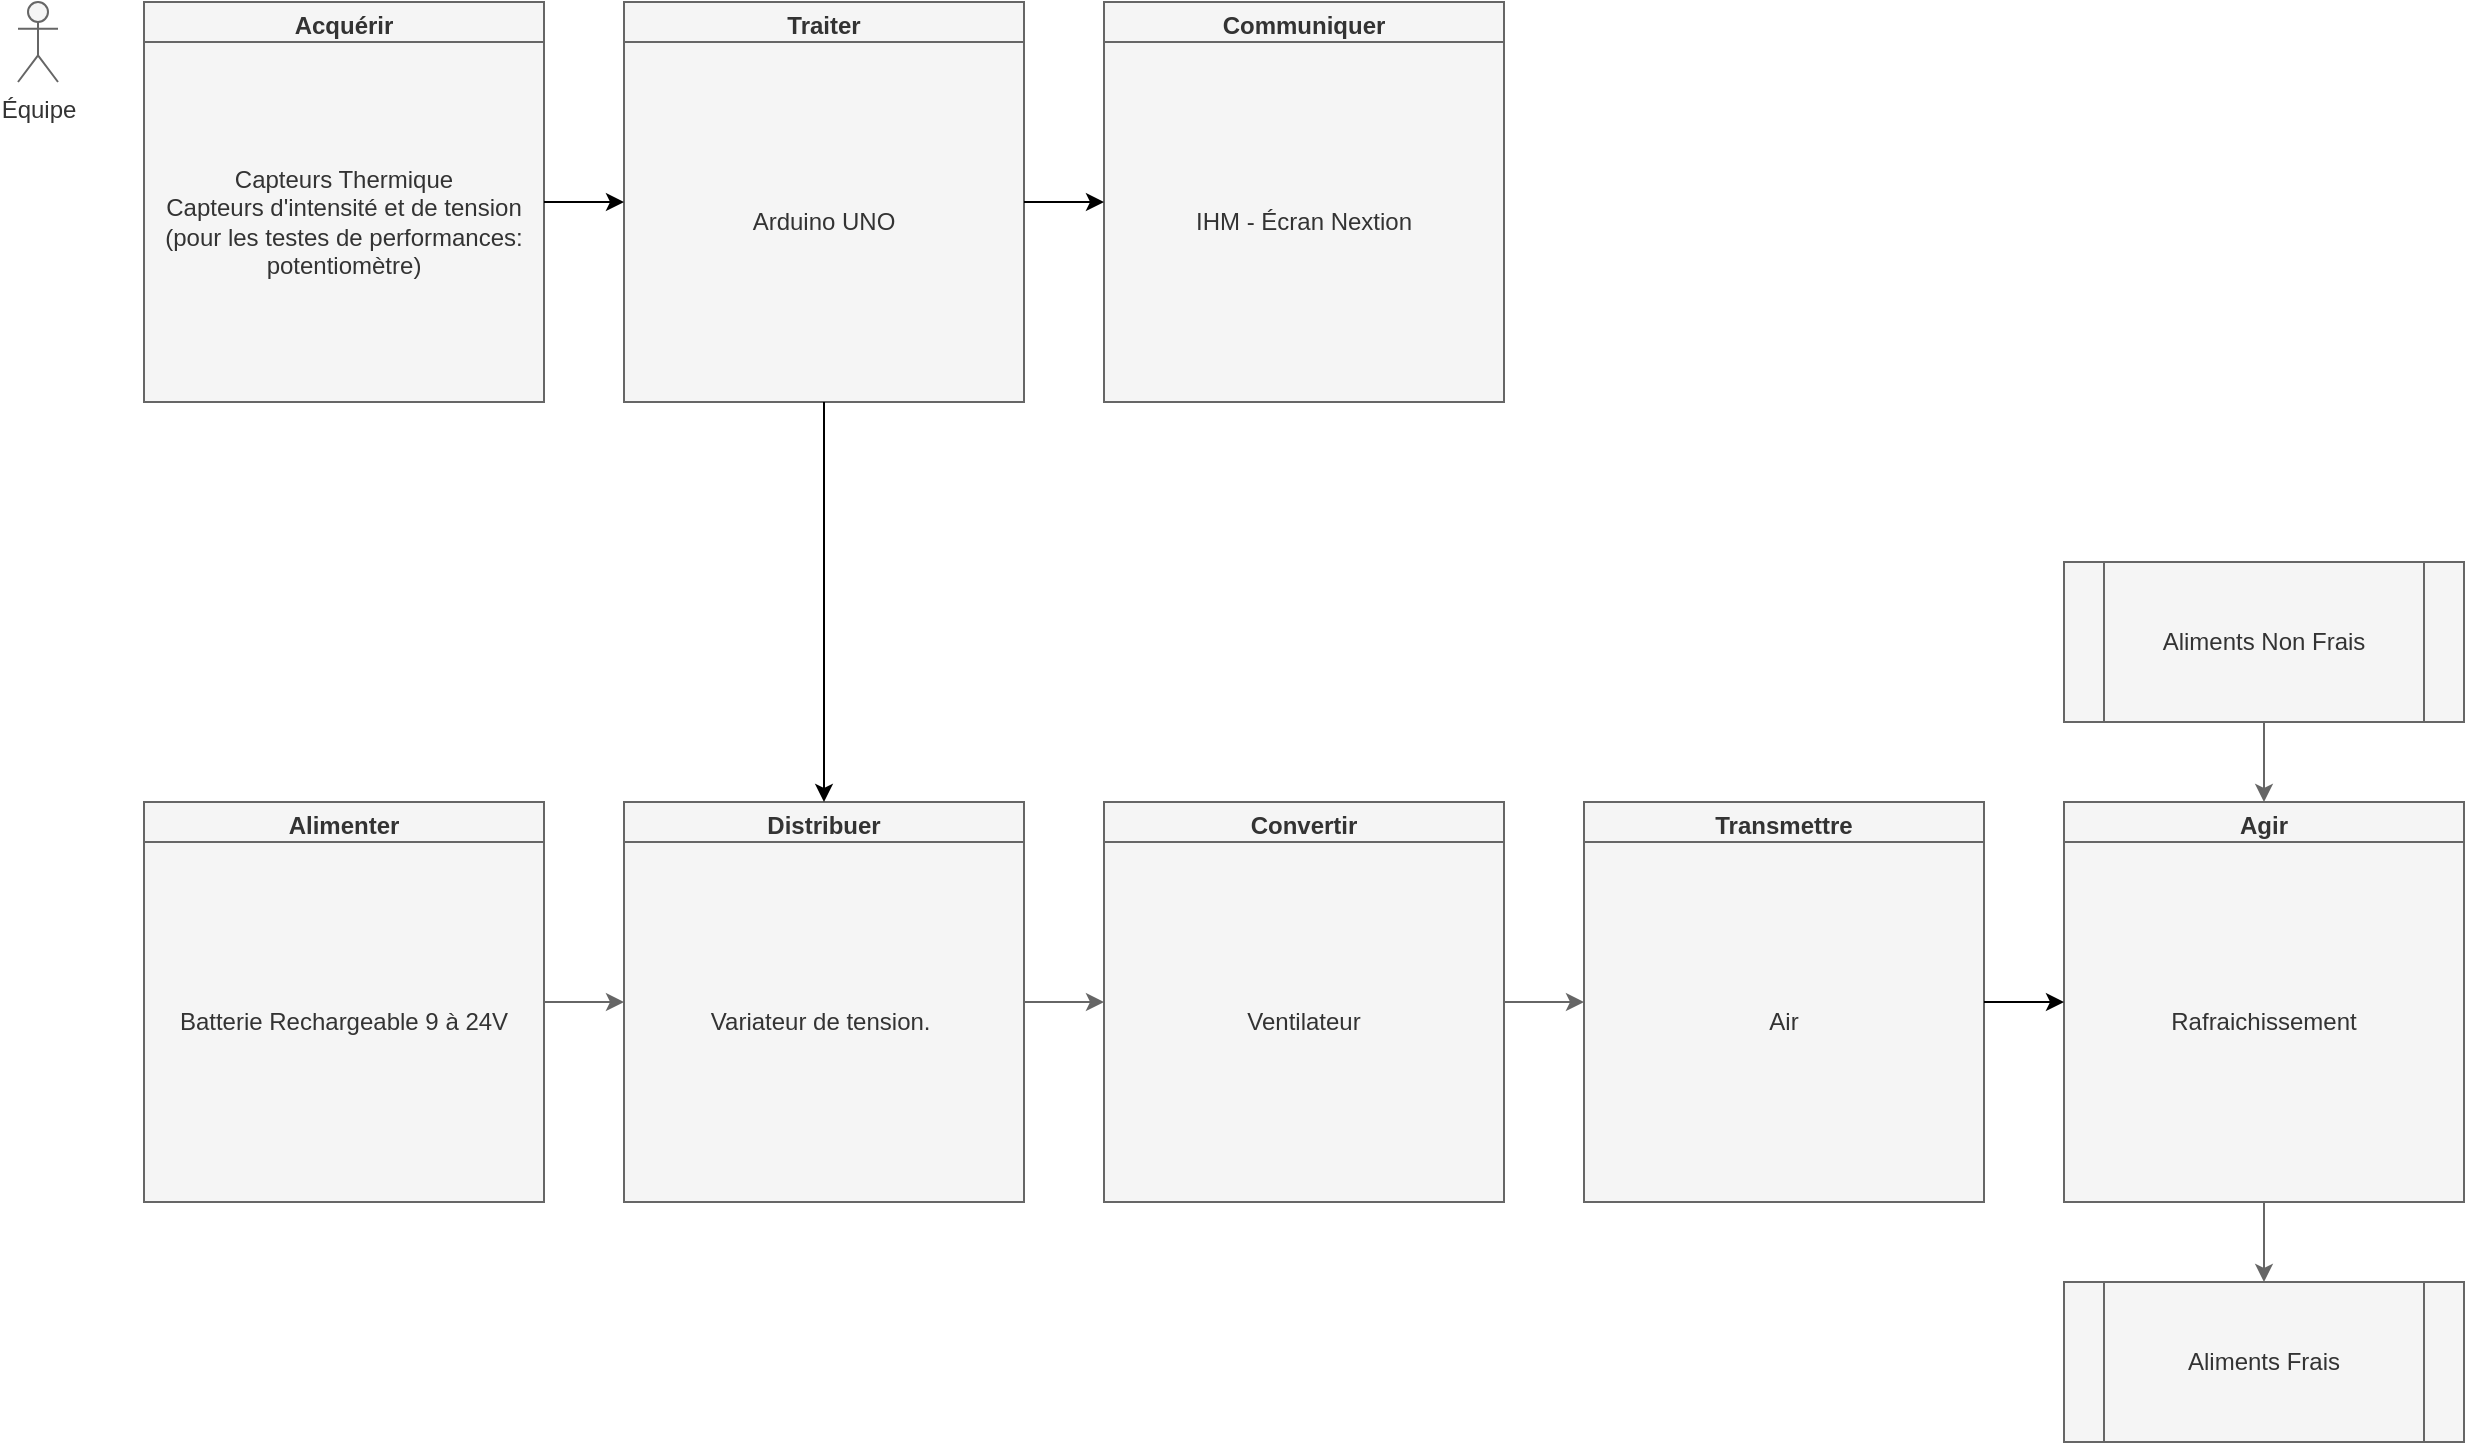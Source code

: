 <mxfile version="20.8.16" type="device"><diagram name="Page-1" id="rtMv_NrcWLAkG-Ci0MGt"><mxGraphModel dx="1995" dy="1500" grid="0" gridSize="10" guides="1" tooltips="1" connect="1" arrows="1" fold="1" page="0" pageScale="1" pageWidth="827" pageHeight="1169" math="0" shadow="0"><root><mxCell id="0"/><mxCell id="1" parent="0"/><mxCell id="XRuS8D1k9pClN9UIpK4f-2" value="Acquérir" style="swimlane;whiteSpace=wrap;html=1;fillColor=#f5f5f5;fontColor=#333333;strokeColor=#666666;" parent="1" vertex="1"><mxGeometry x="-120" y="-200" width="200" height="200" as="geometry"/></mxCell><mxCell id="kK2-Zo_E0l2P3qRqK2-M-1" value="Capteurs Thermique&lt;br&gt;Capteurs d'intensité et de tension (pour les testes de performances: potentiomètre)" style="rounded=0;whiteSpace=wrap;html=1;fillColor=#f5f5f5;fontColor=#333333;strokeColor=#666666;" parent="XRuS8D1k9pClN9UIpK4f-2" vertex="1"><mxGeometry y="20" width="200" height="180" as="geometry"/></mxCell><mxCell id="XRuS8D1k9pClN9UIpK4f-3" value="Traiter" style="swimlane;whiteSpace=wrap;html=1;fillColor=#f5f5f5;fontColor=#333333;strokeColor=#666666;" parent="1" vertex="1"><mxGeometry x="120" y="-200" width="200" height="200" as="geometry"/></mxCell><mxCell id="kK2-Zo_E0l2P3qRqK2-M-2" value="Arduino UNO" style="rounded=0;whiteSpace=wrap;html=1;fillColor=#f5f5f5;fontColor=#333333;strokeColor=#666666;" parent="XRuS8D1k9pClN9UIpK4f-3" vertex="1"><mxGeometry y="20" width="200" height="180" as="geometry"/></mxCell><mxCell id="XRuS8D1k9pClN9UIpK4f-4" value="Communiquer" style="swimlane;whiteSpace=wrap;html=1;fillColor=#f5f5f5;fontColor=#333333;strokeColor=#666666;" parent="1" vertex="1"><mxGeometry x="360" y="-200" width="200" height="200" as="geometry"/></mxCell><mxCell id="kK2-Zo_E0l2P3qRqK2-M-3" value="IHM - Écran Nextion" style="rounded=0;whiteSpace=wrap;html=1;fillColor=#f5f5f5;fontColor=#333333;strokeColor=#666666;" parent="XRuS8D1k9pClN9UIpK4f-4" vertex="1"><mxGeometry y="20" width="200" height="180" as="geometry"/></mxCell><mxCell id="XRuS8D1k9pClN9UIpK4f-5" value="Alimenter" style="swimlane;whiteSpace=wrap;html=1;fillColor=#f5f5f5;strokeColor=#666666;fontColor=#333333;" parent="1" vertex="1"><mxGeometry x="-120" y="200" width="200" height="200" as="geometry"/></mxCell><mxCell id="kK2-Zo_E0l2P3qRqK2-M-4" value="Batterie Rechargeable 9 à 24V" style="rounded=0;whiteSpace=wrap;html=1;fillColor=#f5f5f5;strokeColor=#666666;fontColor=#333333;" parent="XRuS8D1k9pClN9UIpK4f-5" vertex="1"><mxGeometry y="20" width="200" height="180" as="geometry"/></mxCell><mxCell id="XRuS8D1k9pClN9UIpK4f-6" value="Distribuer" style="swimlane;whiteSpace=wrap;html=1;fillColor=#f5f5f5;strokeColor=#666666;fontColor=#333333;" parent="1" vertex="1"><mxGeometry x="120" y="200" width="200" height="200" as="geometry"/></mxCell><mxCell id="kK2-Zo_E0l2P3qRqK2-M-5" value="Variateur de tension.&amp;nbsp;" style="rounded=0;whiteSpace=wrap;html=1;fillColor=#f5f5f5;strokeColor=#666666;fontColor=#333333;" parent="XRuS8D1k9pClN9UIpK4f-6" vertex="1"><mxGeometry y="20" width="200" height="180" as="geometry"/></mxCell><mxCell id="XRuS8D1k9pClN9UIpK4f-7" value="Convertir" style="swimlane;whiteSpace=wrap;html=1;fillColor=#f5f5f5;strokeColor=#666666;fontColor=#333333;" parent="1" vertex="1"><mxGeometry x="360" y="200" width="200" height="200" as="geometry"/></mxCell><mxCell id="kK2-Zo_E0l2P3qRqK2-M-6" value="Ventilateur" style="rounded=0;whiteSpace=wrap;html=1;fillColor=#f5f5f5;strokeColor=#666666;fontColor=#333333;" parent="XRuS8D1k9pClN9UIpK4f-7" vertex="1"><mxGeometry y="20" width="200" height="180" as="geometry"/></mxCell><mxCell id="XRuS8D1k9pClN9UIpK4f-8" value="Transmettre" style="swimlane;whiteSpace=wrap;html=1;fillColor=#f5f5f5;strokeColor=#666666;fontColor=#333333;" parent="1" vertex="1"><mxGeometry x="600" y="200" width="200" height="200" as="geometry"/></mxCell><mxCell id="kK2-Zo_E0l2P3qRqK2-M-7" value="Air" style="rounded=0;whiteSpace=wrap;html=1;fillColor=#f5f5f5;strokeColor=#666666;fontColor=#333333;" parent="XRuS8D1k9pClN9UIpK4f-8" vertex="1"><mxGeometry y="20" width="200" height="180" as="geometry"/></mxCell><mxCell id="XRuS8D1k9pClN9UIpK4f-23" value="" style="edgeStyle=orthogonalEdgeStyle;rounded=0;orthogonalLoop=1;jettySize=auto;html=1;fillColor=#f5f5f5;strokeColor=#666666;" parent="1" source="XRuS8D1k9pClN9UIpK4f-9" target="XRuS8D1k9pClN9UIpK4f-22" edge="1"><mxGeometry relative="1" as="geometry"/></mxCell><mxCell id="XRuS8D1k9pClN9UIpK4f-9" value="Agir" style="swimlane;whiteSpace=wrap;html=1;fillColor=#f5f5f5;strokeColor=#666666;fontColor=#333333;" parent="1" vertex="1"><mxGeometry x="840" y="200" width="200" height="200" as="geometry"/></mxCell><mxCell id="kK2-Zo_E0l2P3qRqK2-M-8" value="Rafraichissement" style="rounded=0;whiteSpace=wrap;html=1;fillColor=#f5f5f5;strokeColor=#666666;fontColor=#333333;" parent="XRuS8D1k9pClN9UIpK4f-9" vertex="1"><mxGeometry y="20" width="200" height="180" as="geometry"/></mxCell><mxCell id="XRuS8D1k9pClN9UIpK4f-10" value="" style="endArrow=classic;html=1;rounded=0;" parent="1" source="XRuS8D1k9pClN9UIpK4f-3" target="XRuS8D1k9pClN9UIpK4f-6" edge="1"><mxGeometry width="50" height="50" relative="1" as="geometry"><mxPoint x="450" y="140" as="sourcePoint"/><mxPoint x="500" y="90" as="targetPoint"/></mxGeometry></mxCell><mxCell id="XRuS8D1k9pClN9UIpK4f-11" value="" style="endArrow=classic;html=1;rounded=0;" parent="1" source="XRuS8D1k9pClN9UIpK4f-2" target="XRuS8D1k9pClN9UIpK4f-3" edge="1"><mxGeometry width="50" height="50" relative="1" as="geometry"><mxPoint x="450" y="140" as="sourcePoint"/><mxPoint x="500" y="90" as="targetPoint"/></mxGeometry></mxCell><mxCell id="XRuS8D1k9pClN9UIpK4f-12" value="" style="endArrow=classic;html=1;rounded=0;" parent="1" source="XRuS8D1k9pClN9UIpK4f-3" target="XRuS8D1k9pClN9UIpK4f-4" edge="1"><mxGeometry width="50" height="50" relative="1" as="geometry"><mxPoint x="450" y="140" as="sourcePoint"/><mxPoint x="500" y="90" as="targetPoint"/></mxGeometry></mxCell><mxCell id="XRuS8D1k9pClN9UIpK4f-13" value="" style="endArrow=classic;html=1;rounded=0;fillColor=#f5f5f5;strokeColor=#666666;" parent="1" source="XRuS8D1k9pClN9UIpK4f-5" target="XRuS8D1k9pClN9UIpK4f-6" edge="1"><mxGeometry width="50" height="50" relative="1" as="geometry"><mxPoint x="450" y="140" as="sourcePoint"/><mxPoint x="500" y="90" as="targetPoint"/></mxGeometry></mxCell><mxCell id="XRuS8D1k9pClN9UIpK4f-17" value="" style="endArrow=classic;html=1;rounded=0;fillColor=#f5f5f5;strokeColor=#666666;" parent="1" source="XRuS8D1k9pClN9UIpK4f-6" target="XRuS8D1k9pClN9UIpK4f-7" edge="1"><mxGeometry width="50" height="50" relative="1" as="geometry"><mxPoint x="370" y="330" as="sourcePoint"/><mxPoint x="420" y="280" as="targetPoint"/></mxGeometry></mxCell><mxCell id="XRuS8D1k9pClN9UIpK4f-18" value="" style="endArrow=classic;html=1;rounded=0;fillColor=#f5f5f5;strokeColor=#666666;" parent="1" source="XRuS8D1k9pClN9UIpK4f-7" target="XRuS8D1k9pClN9UIpK4f-8" edge="1"><mxGeometry width="50" height="50" relative="1" as="geometry"><mxPoint x="640" y="330" as="sourcePoint"/><mxPoint x="690" y="280" as="targetPoint"/></mxGeometry></mxCell><mxCell id="XRuS8D1k9pClN9UIpK4f-19" value="" style="endArrow=classic;html=1;rounded=0;" parent="1" source="XRuS8D1k9pClN9UIpK4f-8" target="XRuS8D1k9pClN9UIpK4f-9" edge="1"><mxGeometry width="50" height="50" relative="1" as="geometry"><mxPoint x="840" y="340" as="sourcePoint"/><mxPoint x="890" y="290" as="targetPoint"/></mxGeometry></mxCell><mxCell id="XRuS8D1k9pClN9UIpK4f-20" value="" style="endArrow=classic;html=1;rounded=0;fillColor=#f5f5f5;strokeColor=#666666;" parent="1" source="XRuS8D1k9pClN9UIpK4f-21" target="XRuS8D1k9pClN9UIpK4f-9" edge="1"><mxGeometry width="50" height="50" relative="1" as="geometry"><mxPoint x="780" y="130" as="sourcePoint"/><mxPoint x="360" y="570" as="targetPoint"/></mxGeometry></mxCell><mxCell id="XRuS8D1k9pClN9UIpK4f-21" value="Aliments Non Frais" style="shape=process;whiteSpace=wrap;html=1;backgroundOutline=1;fillColor=#f5f5f5;strokeColor=#666666;fontColor=#333333;" parent="1" vertex="1"><mxGeometry x="840" y="80" width="200" height="80" as="geometry"/></mxCell><mxCell id="XRuS8D1k9pClN9UIpK4f-22" value="Aliments Frais" style="shape=process;whiteSpace=wrap;html=1;backgroundOutline=1;fillColor=#f5f5f5;strokeColor=#666666;fontColor=#333333;" parent="1" vertex="1"><mxGeometry x="840" y="440" width="200" height="80" as="geometry"/></mxCell><mxCell id="mdm5Wt3S0EfcdZwwATbM-1" value="Équipe" style="shape=umlActor;verticalLabelPosition=bottom;verticalAlign=top;html=1;outlineConnect=0;fillColor=#f5f5f5;strokeColor=#666666;fontColor=#333333;" vertex="1" parent="1"><mxGeometry x="-183" y="-200" width="20" height="40" as="geometry"/></mxCell></root></mxGraphModel></diagram></mxfile>